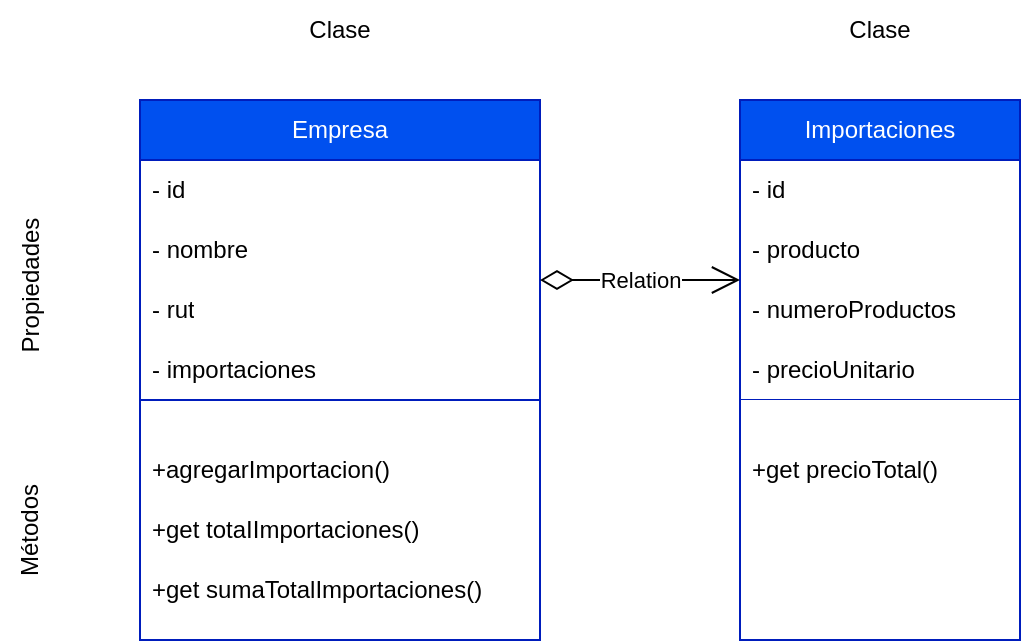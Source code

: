 <mxfile>
    <diagram id="BQiC7SHhtSvEb0pYxrc2" name="Página-1">
        <mxGraphModel dx="832" dy="480" grid="1" gridSize="10" guides="1" tooltips="1" connect="1" arrows="1" fold="1" page="1" pageScale="1" pageWidth="827" pageHeight="1169" background="#ffffff" math="0" shadow="0">
            <root>
                <mxCell id="0"/>
                <mxCell id="1" parent="0"/>
                <mxCell id="12" value="Empresa" style="swimlane;fontStyle=0;childLayout=stackLayout;horizontal=1;startSize=30;horizontalStack=0;resizeParent=1;resizeParentMax=0;resizeLast=0;collapsible=1;marginBottom=0;whiteSpace=wrap;html=1;swimlaneLine=1;resizeHeight=0;resizeWidth=1;autosize=0;perimeter=rectanglePerimeter;resizable=1;aspect=fixed;fillColor=#0050ef;fontColor=#ffffff;strokeColor=#001DBC;swimlaneFillColor=default;" vertex="1" parent="1">
                    <mxGeometry x="160" y="130" width="200" height="270" as="geometry">
                        <mxRectangle x="120" y="160" width="90" height="30" as="alternateBounds"/>
                    </mxGeometry>
                </mxCell>
                <mxCell id="13" value="- id" style="text;strokeColor=none;fillColor=none;align=left;verticalAlign=middle;spacingLeft=4;spacingRight=4;overflow=hidden;points=[[0,0.5],[1,0.5]];portConstraint=eastwest;rotatable=0;whiteSpace=wrap;html=1;" vertex="1" parent="12">
                    <mxGeometry y="30" width="200" height="30" as="geometry"/>
                </mxCell>
                <mxCell id="14" value="- nombre" style="text;strokeColor=none;fillColor=none;align=left;verticalAlign=middle;spacingLeft=4;spacingRight=4;overflow=hidden;points=[[0,0.5],[1,0.5]];portConstraint=eastwest;rotatable=0;whiteSpace=wrap;html=1;" vertex="1" parent="12">
                    <mxGeometry y="60" width="200" height="30" as="geometry"/>
                </mxCell>
                <mxCell id="15" value="- rut" style="text;strokeColor=none;fillColor=none;align=left;verticalAlign=middle;spacingLeft=4;spacingRight=4;overflow=hidden;points=[[0,0.5],[1,0.5]];portConstraint=eastwest;rotatable=0;whiteSpace=wrap;html=1;" vertex="1" parent="12">
                    <mxGeometry y="90" width="200" height="30" as="geometry"/>
                </mxCell>
                <mxCell id="16" value="- importaciones" style="text;strokeColor=none;fillColor=none;align=left;verticalAlign=middle;spacingLeft=4;spacingRight=4;overflow=hidden;points=[[0,0.5],[1,0.5]];portConstraint=eastwest;rotatable=0;whiteSpace=wrap;html=1;" vertex="1" parent="12">
                    <mxGeometry y="120" width="200" height="30" as="geometry"/>
                </mxCell>
                <mxCell id="28" value="" style="swimlane;startSize=0;fillColor=#0050ef;fontColor=#ffffff;strokeColor=#001DBC;" vertex="1" parent="12">
                    <mxGeometry y="150" width="200" height="120" as="geometry"/>
                </mxCell>
                <mxCell id="29" value="+agregarImportacion()" style="text;strokeColor=none;fillColor=none;align=left;verticalAlign=middle;spacingLeft=4;spacingRight=4;overflow=hidden;points=[[0,0.5],[1,0.5]];portConstraint=eastwest;rotatable=0;whiteSpace=wrap;html=1;" vertex="1" parent="28">
                    <mxGeometry y="20" width="141.95" height="30" as="geometry"/>
                </mxCell>
                <mxCell id="30" value="+get totaIImportaciones()" style="text;strokeColor=none;fillColor=none;align=left;verticalAlign=middle;spacingLeft=4;spacingRight=4;overflow=hidden;points=[[0,0.5],[1,0.5]];portConstraint=eastwest;rotatable=0;whiteSpace=wrap;html=1;" vertex="1" parent="28">
                    <mxGeometry y="50" width="170" height="30" as="geometry"/>
                </mxCell>
                <mxCell id="31" value="+get sumaTotalImportaciones()" style="text;strokeColor=none;fillColor=none;align=left;verticalAlign=middle;spacingLeft=4;spacingRight=4;overflow=hidden;points=[[0,0.5],[1,0.5]];portConstraint=eastwest;rotatable=0;whiteSpace=wrap;html=1;" vertex="1" parent="28">
                    <mxGeometry y="80" width="190" height="30" as="geometry"/>
                </mxCell>
                <mxCell id="17" value="Importaciones" style="swimlane;fontStyle=0;childLayout=stackLayout;horizontal=1;startSize=30;horizontalStack=0;resizeParent=1;resizeParentMax=0;resizeLast=0;collapsible=1;marginBottom=0;whiteSpace=wrap;html=1;swimlaneLine=1;resizeHeight=0;resizeWidth=1;autosize=0;perimeter=rectanglePerimeter;resizable=1;aspect=fixed;fillColor=#0050ef;fontColor=#ffffff;strokeColor=#001DBC;swimlaneFillColor=default;" vertex="1" parent="1">
                    <mxGeometry x="460" y="130" width="140" height="150" as="geometry">
                        <mxRectangle x="120" y="160" width="90" height="30" as="alternateBounds"/>
                    </mxGeometry>
                </mxCell>
                <mxCell id="18" value="- id" style="text;strokeColor=none;fillColor=none;align=left;verticalAlign=middle;spacingLeft=4;spacingRight=4;overflow=hidden;points=[[0,0.5],[1,0.5]];portConstraint=eastwest;rotatable=0;whiteSpace=wrap;html=1;" vertex="1" parent="17">
                    <mxGeometry y="30" width="140" height="30" as="geometry"/>
                </mxCell>
                <mxCell id="19" value="- producto" style="text;strokeColor=none;fillColor=none;align=left;verticalAlign=middle;spacingLeft=4;spacingRight=4;overflow=hidden;points=[[0,0.5],[1,0.5]];portConstraint=eastwest;rotatable=0;whiteSpace=wrap;html=1;" vertex="1" parent="17">
                    <mxGeometry y="60" width="140" height="30" as="geometry"/>
                </mxCell>
                <mxCell id="20" value="- numeroProductos" style="text;strokeColor=none;fillColor=none;align=left;verticalAlign=middle;spacingLeft=4;spacingRight=4;overflow=hidden;points=[[0,0.5],[1,0.5]];portConstraint=eastwest;rotatable=0;whiteSpace=wrap;html=1;" vertex="1" parent="17">
                    <mxGeometry y="90" width="140" height="30" as="geometry"/>
                </mxCell>
                <mxCell id="21" value="- precioUnitario" style="text;strokeColor=none;fillColor=none;align=left;verticalAlign=middle;spacingLeft=4;spacingRight=4;overflow=hidden;points=[[0,0.5],[1,0.5]];portConstraint=eastwest;rotatable=0;whiteSpace=wrap;html=1;" vertex="1" parent="17">
                    <mxGeometry y="120" width="140" height="30" as="geometry"/>
                </mxCell>
                <mxCell id="32" value="" style="swimlane;startSize=0;fillColor=#0050ef;fontColor=#ffffff;strokeColor=#001DBC;gradientColor=none;swimlaneFillColor=default;" vertex="1" parent="1">
                    <mxGeometry x="460" y="280" width="140" height="120" as="geometry"/>
                </mxCell>
                <mxCell id="33" value="+get precioTotal()" style="text;strokeColor=none;fillColor=none;align=left;verticalAlign=middle;spacingLeft=4;spacingRight=4;overflow=hidden;points=[[0,0.5],[1,0.5]];portConstraint=eastwest;rotatable=0;whiteSpace=wrap;html=1;" vertex="1" parent="32">
                    <mxGeometry y="20" width="141.95" height="30" as="geometry"/>
                </mxCell>
                <mxCell id="36" value="Relation" style="endArrow=open;html=1;endSize=12;startArrow=diamondThin;startSize=14;startFill=0;edgeStyle=orthogonalEdgeStyle;strokeColor=#000000;" edge="1" parent="1">
                    <mxGeometry relative="1" as="geometry">
                        <mxPoint x="360" y="220" as="sourcePoint"/>
                        <mxPoint x="460" y="220" as="targetPoint"/>
                    </mxGeometry>
                </mxCell>
                <mxCell id="39" value="Clase" style="text;html=1;strokeColor=none;fillColor=default;align=center;verticalAlign=middle;whiteSpace=wrap;rounded=0;" vertex="1" parent="1">
                    <mxGeometry x="160" y="80" width="200" height="30" as="geometry"/>
                </mxCell>
                <mxCell id="40" value="Clase" style="text;html=1;strokeColor=none;fillColor=default;align=center;verticalAlign=middle;whiteSpace=wrap;rounded=0;" vertex="1" parent="1">
                    <mxGeometry x="460" y="80" width="140" height="30" as="geometry"/>
                </mxCell>
                <mxCell id="41" value="Propiedades" style="text;html=1;align=center;verticalAlign=middle;whiteSpace=wrap;rounded=0;rotation=-90;fillColor=default;" vertex="1" parent="1">
                    <mxGeometry x="50" y="207.5" width="110" height="30" as="geometry"/>
                </mxCell>
                <mxCell id="42" value="Métodos" style="text;html=1;align=center;verticalAlign=middle;whiteSpace=wrap;rounded=0;rotation=-90;fillColor=default;" vertex="1" parent="1">
                    <mxGeometry x="50" y="330" width="110" height="30" as="geometry"/>
                </mxCell>
            </root>
        </mxGraphModel>
    </diagram>
</mxfile>